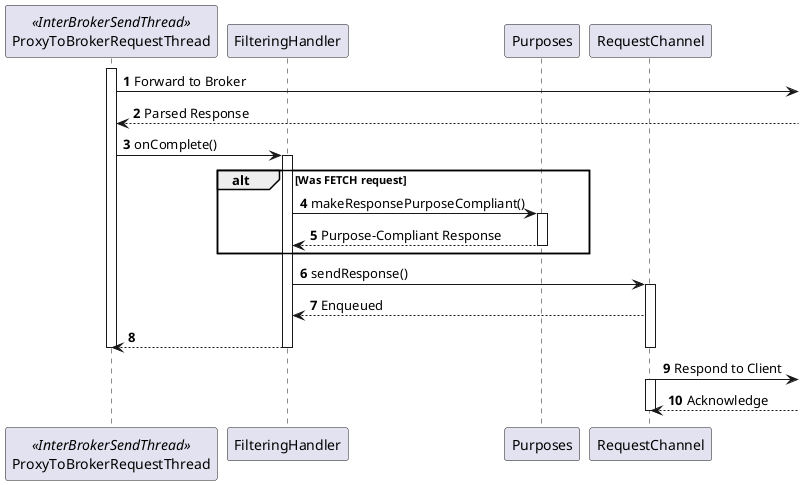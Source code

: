 @startuml

autonumber

skinparam {
    Padding None
    responseMessageBelowArrow true
}

participant FilteringHandler order 50
participant Purposes order 80
participant ProxyToBrokerRequestThread << InterBrokerSendThread >> order 40
participant RequestChannel order 100

ProxyToBrokerRequestThread ++

ProxyToBrokerRequestThread ->]: Forward to Broker
]--> ProxyToBrokerRequestThread: Parsed Response

ProxyToBrokerRequestThread -> FilteringHandler ++: onComplete()
alt Was FETCH request
FilteringHandler -> Purposes ++: makeResponsePurposeCompliant()
Purposes --> FilteringHandler --: Purpose-Compliant Response
end
FilteringHandler -> RequestChannel ++: sendResponse()
RequestChannel --> FilteringHandler: Enqueued
FilteringHandler --> ProxyToBrokerRequestThread --
RequestChannel --

ProxyToBrokerRequestThread --

RequestChannel ->] ++: Respond to Client
]--> RequestChannel --: Acknowledge

@enduml